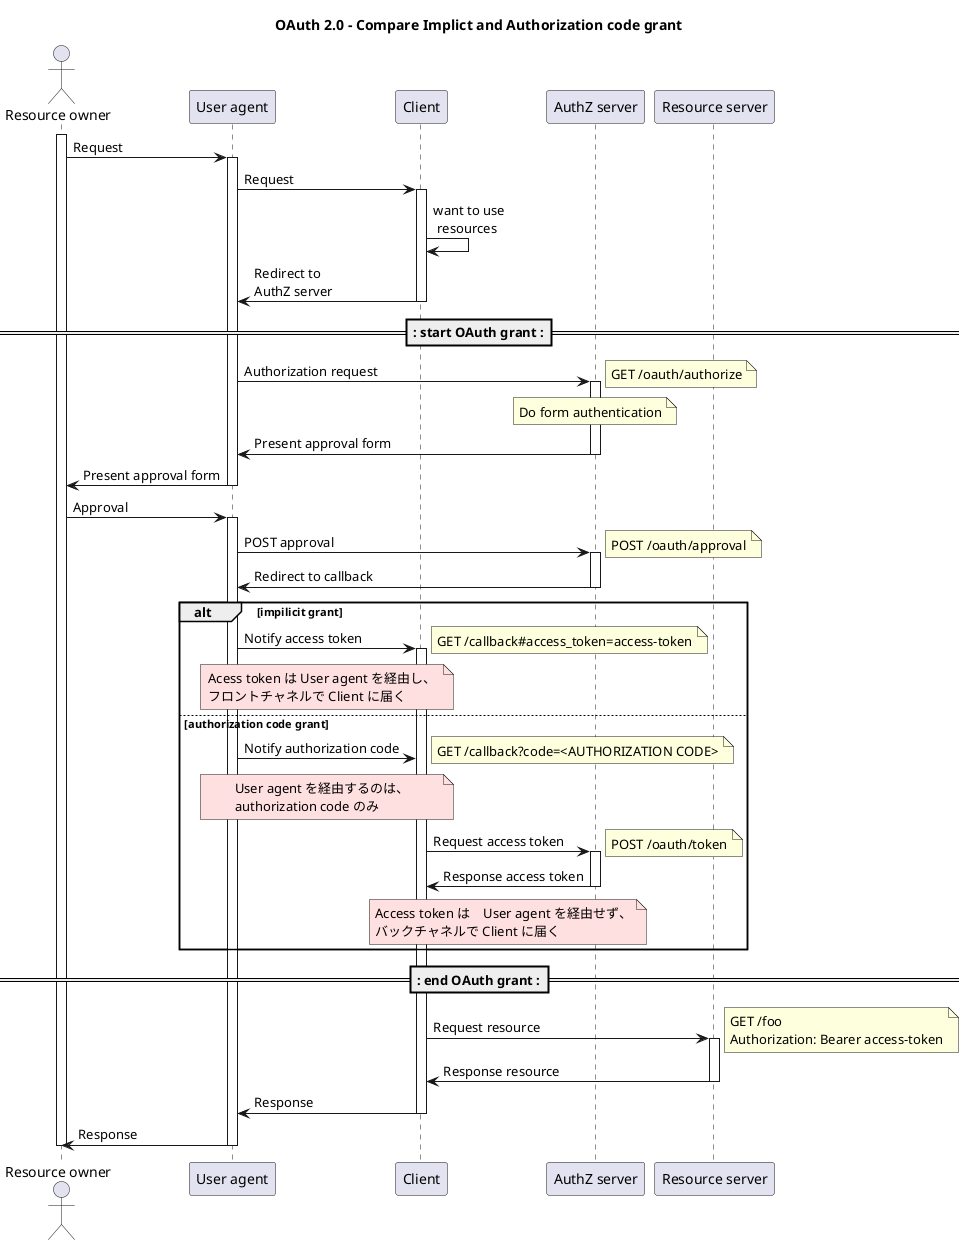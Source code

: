 @startuml
title OAuth 2.0 - Compare Implict and Authorization code grant

actor "Resource owner" as owner
participant "User agent" as agent
participant Client as client
participant "AuthZ server" as auth
participant "Resource server" as resource

activate owner

owner -> agent: Request
activate agent

agent -> client: Request
activate client

client -> client: want to use \n resources
agent <- client: Redirect to \nAuthZ server
deactivate client

==: start OAuth grant :==

agent -> auth: Authorization request
activate auth
note right
    GET /oauth/authorize
end note

note over auth
    Do form authentication
end note

agent <- auth: Present approval form
deactivate auth

owner <- agent: Present approval form
deactivate agent

owner -> agent: Approval
activate agent

agent -> auth: POST approval
activate auth
note right
    POST /oauth/approval
end note

agent <- auth: Redirect to callback
deactivate auth

alt impilicit grant
    agent -> client: Notify access token
    activate client
    note right
        GET /callback#access_token=access-token
    end note

    note over agent, client #IMPLEMENTATION
        Acess token は User agent を経由し、
        フロントチャネルで Client に届く
    end note

else authorization code grant
    agent -> client: Notify authorization code
    note right
        GET /callback?code=<AUTHORIZATION CODE>
    end note
    note over agent, client #IMPLEMENTATION
        User agent を経由するのは、
        authorization code のみ
    end note

    client -> auth: Request access token
    activate auth
    note right
        POST /oauth/token
    end note

    client <- auth: Response access token
    deactivate auth
    note over client, auth #IMPLEMENTATION
        Access token は　User agent を経由せず、
        バックチャネルで Client に届く
    end note

end

==: end OAuth grant :==

client -> resource: Request resource
activate resource
note right
    GET /foo
    Authorization: Bearer access-token
end note

client <- resource: Response resource
deactivate resource

agent <- client: Response
deactivate client

owner <- agent: Response
deactivate agent
deactivate owner

@enduml